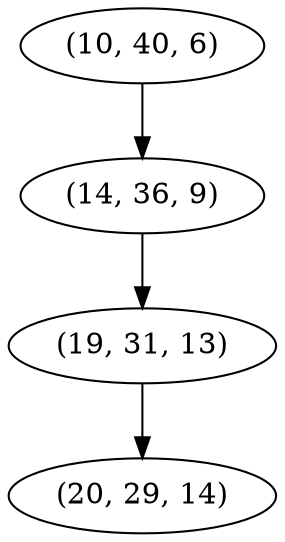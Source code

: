 digraph tree {
    "(10, 40, 6)";
    "(14, 36, 9)";
    "(19, 31, 13)";
    "(20, 29, 14)";
    "(10, 40, 6)" -> "(14, 36, 9)";
    "(14, 36, 9)" -> "(19, 31, 13)";
    "(19, 31, 13)" -> "(20, 29, 14)";
}
